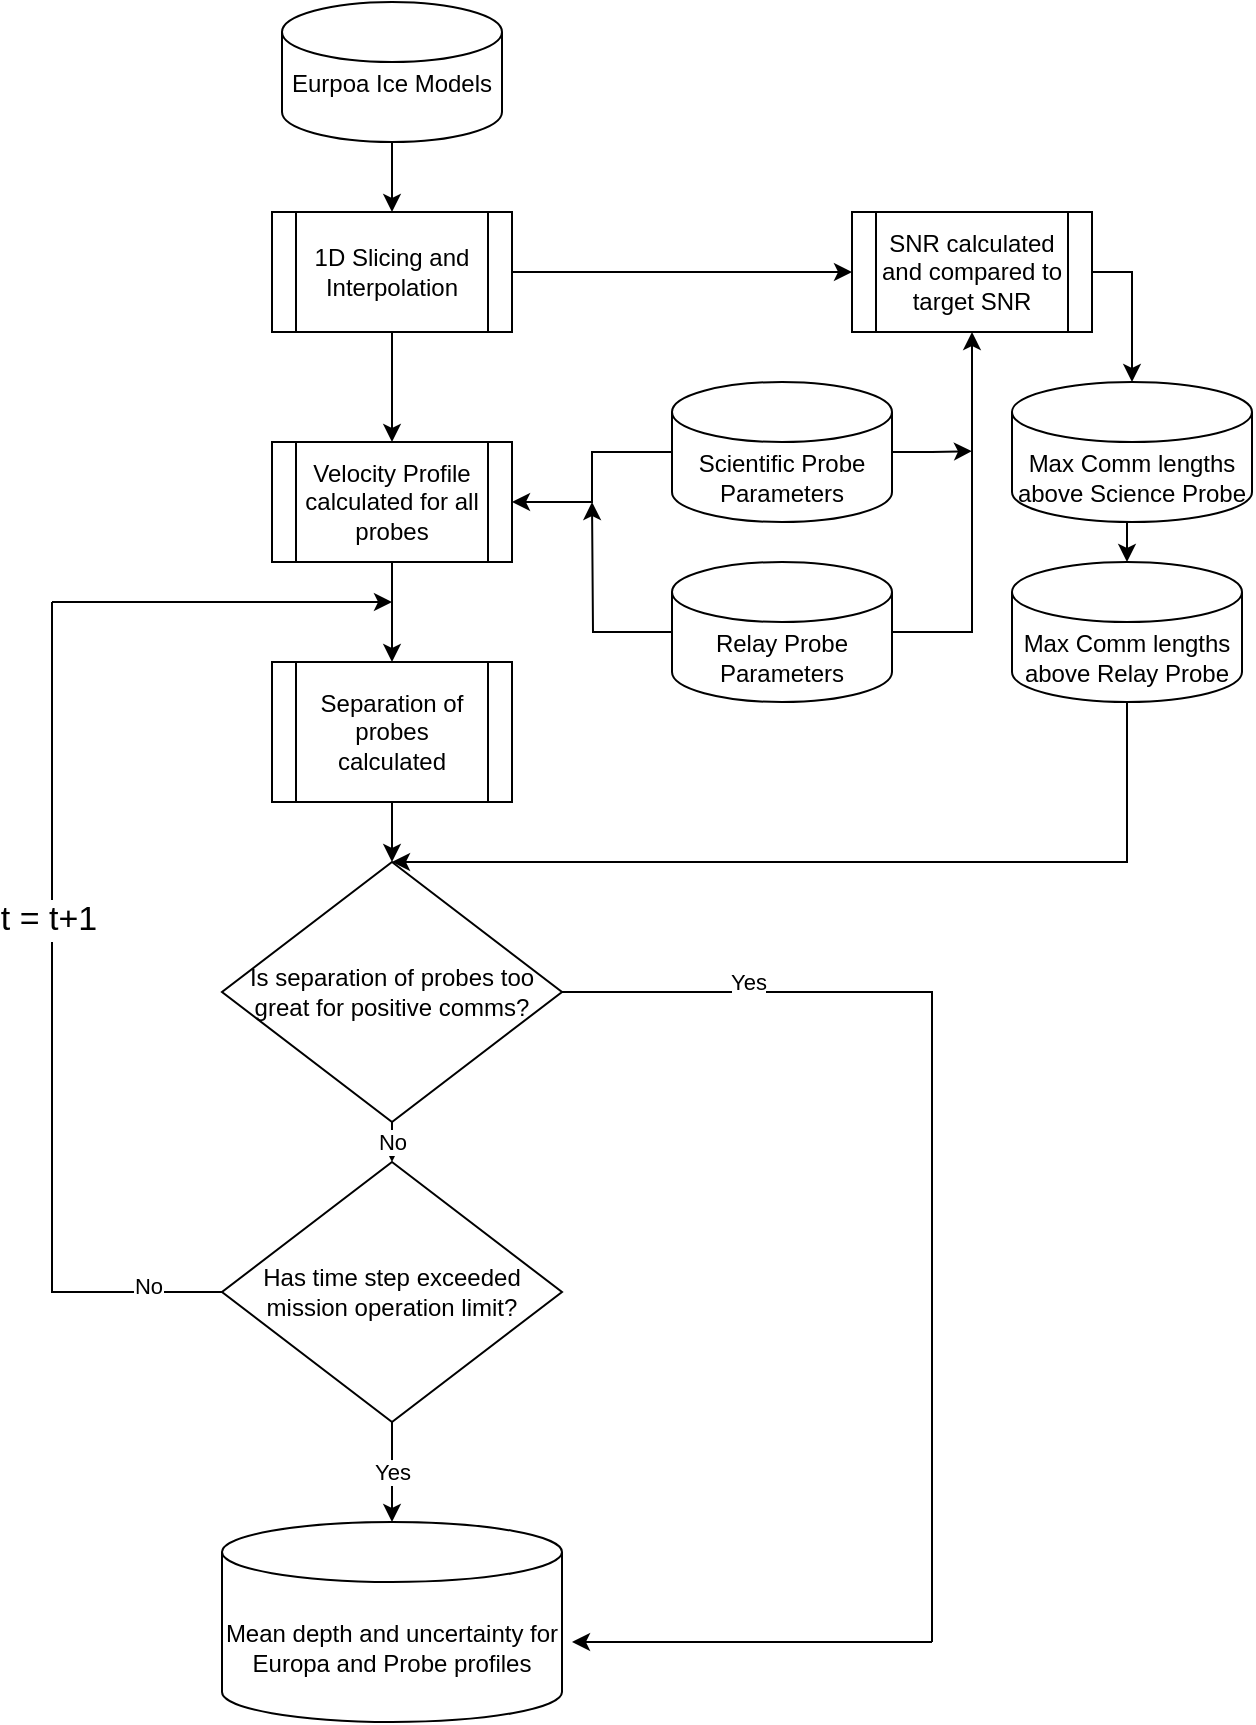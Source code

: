 <mxfile version="24.3.1" type="github">
  <diagram name="Page-1" id="zxkQnWkxhJP1V7UFIvOv">
    <mxGraphModel dx="1137" dy="764" grid="1" gridSize="10" guides="1" tooltips="1" connect="1" arrows="1" fold="1" page="1" pageScale="1" pageWidth="827" pageHeight="1169" math="0" shadow="0">
      <root>
        <mxCell id="0" />
        <mxCell id="1" parent="0" />
        <mxCell id="BvDiLbhkmywkY8nyMA_M-14" value="" style="edgeStyle=orthogonalEdgeStyle;rounded=0;orthogonalLoop=1;jettySize=auto;html=1;" parent="1" source="BvDiLbhkmywkY8nyMA_M-1" target="BvDiLbhkmywkY8nyMA_M-2" edge="1">
          <mxGeometry relative="1" as="geometry" />
        </mxCell>
        <mxCell id="BvDiLbhkmywkY8nyMA_M-1" value="Eurpoa Ice Models&lt;div&gt;&lt;br&gt;&lt;/div&gt;" style="shape=cylinder3;whiteSpace=wrap;html=1;boundedLbl=1;backgroundOutline=1;size=15;" parent="1" vertex="1">
          <mxGeometry x="195" width="110" height="70" as="geometry" />
        </mxCell>
        <mxCell id="BvDiLbhkmywkY8nyMA_M-15" style="edgeStyle=orthogonalEdgeStyle;rounded=0;orthogonalLoop=1;jettySize=auto;html=1;" parent="1" source="BvDiLbhkmywkY8nyMA_M-2" target="BvDiLbhkmywkY8nyMA_M-5" edge="1">
          <mxGeometry relative="1" as="geometry" />
        </mxCell>
        <mxCell id="BvDiLbhkmywkY8nyMA_M-26" style="edgeStyle=orthogonalEdgeStyle;rounded=0;orthogonalLoop=1;jettySize=auto;html=1;exitX=0.5;exitY=1;exitDx=0;exitDy=0;entryX=0.5;entryY=0;entryDx=0;entryDy=0;" parent="1" source="BvDiLbhkmywkY8nyMA_M-2" target="BvDiLbhkmywkY8nyMA_M-9" edge="1">
          <mxGeometry relative="1" as="geometry" />
        </mxCell>
        <mxCell id="BvDiLbhkmywkY8nyMA_M-2" value="1D Slicing and Interpolation" style="shape=process;whiteSpace=wrap;html=1;backgroundOutline=1;" parent="1" vertex="1">
          <mxGeometry x="190" y="105" width="120" height="60" as="geometry" />
        </mxCell>
        <mxCell id="BvDiLbhkmywkY8nyMA_M-21" style="edgeStyle=orthogonalEdgeStyle;rounded=0;orthogonalLoop=1;jettySize=auto;html=1;exitX=0;exitY=0.5;exitDx=0;exitDy=0;exitPerimeter=0;entryX=1;entryY=0.5;entryDx=0;entryDy=0;" parent="1" source="BvDiLbhkmywkY8nyMA_M-3" target="BvDiLbhkmywkY8nyMA_M-9" edge="1">
          <mxGeometry relative="1" as="geometry" />
        </mxCell>
        <mxCell id="BvDiLbhkmywkY8nyMA_M-25" style="edgeStyle=orthogonalEdgeStyle;rounded=0;orthogonalLoop=1;jettySize=auto;html=1;exitX=1;exitY=0.5;exitDx=0;exitDy=0;exitPerimeter=0;" parent="1" source="BvDiLbhkmywkY8nyMA_M-3" edge="1">
          <mxGeometry relative="1" as="geometry">
            <mxPoint x="540" y="224.571" as="targetPoint" />
          </mxGeometry>
        </mxCell>
        <mxCell id="BvDiLbhkmywkY8nyMA_M-3" value="&lt;div&gt;Scientific Probe Parameters&lt;/div&gt;" style="shape=cylinder3;whiteSpace=wrap;html=1;boundedLbl=1;backgroundOutline=1;size=15;" parent="1" vertex="1">
          <mxGeometry x="390" y="190" width="110" height="70" as="geometry" />
        </mxCell>
        <mxCell id="BvDiLbhkmywkY8nyMA_M-23" style="edgeStyle=orthogonalEdgeStyle;rounded=0;orthogonalLoop=1;jettySize=auto;html=1;exitX=0;exitY=0.5;exitDx=0;exitDy=0;exitPerimeter=0;" parent="1" source="BvDiLbhkmywkY8nyMA_M-4" edge="1">
          <mxGeometry relative="1" as="geometry">
            <mxPoint x="350" y="250" as="targetPoint" />
          </mxGeometry>
        </mxCell>
        <mxCell id="BvDiLbhkmywkY8nyMA_M-24" style="edgeStyle=orthogonalEdgeStyle;rounded=0;orthogonalLoop=1;jettySize=auto;html=1;entryX=0.5;entryY=1;entryDx=0;entryDy=0;" parent="1" source="BvDiLbhkmywkY8nyMA_M-4" target="BvDiLbhkmywkY8nyMA_M-5" edge="1">
          <mxGeometry relative="1" as="geometry">
            <mxPoint x="540" y="180" as="targetPoint" />
            <Array as="points">
              <mxPoint x="540" y="315" />
            </Array>
          </mxGeometry>
        </mxCell>
        <mxCell id="BvDiLbhkmywkY8nyMA_M-4" value="&lt;div&gt;Relay Probe Parameters&lt;/div&gt;" style="shape=cylinder3;whiteSpace=wrap;html=1;boundedLbl=1;backgroundOutline=1;size=15;" parent="1" vertex="1">
          <mxGeometry x="390" y="280" width="110" height="70" as="geometry" />
        </mxCell>
        <mxCell id="BvDiLbhkmywkY8nyMA_M-18" style="edgeStyle=orthogonalEdgeStyle;rounded=0;orthogonalLoop=1;jettySize=auto;html=1;entryX=0.5;entryY=0;entryDx=0;entryDy=0;entryPerimeter=0;" parent="1" source="BvDiLbhkmywkY8nyMA_M-5" target="BvDiLbhkmywkY8nyMA_M-6" edge="1">
          <mxGeometry relative="1" as="geometry">
            <mxPoint x="630" y="180" as="targetPoint" />
            <Array as="points">
              <mxPoint x="620" y="135" />
            </Array>
          </mxGeometry>
        </mxCell>
        <mxCell id="BvDiLbhkmywkY8nyMA_M-5" value="SNR calculated and compared to target SNR" style="shape=process;whiteSpace=wrap;html=1;backgroundOutline=1;" parent="1" vertex="1">
          <mxGeometry x="480" y="105" width="120" height="60" as="geometry" />
        </mxCell>
        <mxCell id="BvDiLbhkmywkY8nyMA_M-6" value="Max Comm lengths above Science Probe" style="shape=cylinder3;whiteSpace=wrap;html=1;boundedLbl=1;backgroundOutline=1;size=15;" parent="1" vertex="1">
          <mxGeometry x="560" y="190" width="120" height="70" as="geometry" />
        </mxCell>
        <mxCell id="BvDiLbhkmywkY8nyMA_M-20" style="edgeStyle=orthogonalEdgeStyle;rounded=0;orthogonalLoop=1;jettySize=auto;html=1;entryX=0.5;entryY=0;entryDx=0;entryDy=0;" parent="1" source="BvDiLbhkmywkY8nyMA_M-7" target="BvDiLbhkmywkY8nyMA_M-10" edge="1">
          <mxGeometry relative="1" as="geometry">
            <Array as="points">
              <mxPoint x="618" y="430" />
            </Array>
          </mxGeometry>
        </mxCell>
        <mxCell id="BvDiLbhkmywkY8nyMA_M-7" value="Max Comm lengths above Relay Probe" style="shape=cylinder3;whiteSpace=wrap;html=1;boundedLbl=1;backgroundOutline=1;size=15;" parent="1" vertex="1">
          <mxGeometry x="560" y="280" width="115" height="70" as="geometry" />
        </mxCell>
        <mxCell id="BvDiLbhkmywkY8nyMA_M-28" style="edgeStyle=orthogonalEdgeStyle;rounded=0;orthogonalLoop=1;jettySize=auto;html=1;exitX=0.5;exitY=1;exitDx=0;exitDy=0;entryX=0.5;entryY=0;entryDx=0;entryDy=0;" parent="1" source="BvDiLbhkmywkY8nyMA_M-8" target="BvDiLbhkmywkY8nyMA_M-10" edge="1">
          <mxGeometry relative="1" as="geometry" />
        </mxCell>
        <mxCell id="BvDiLbhkmywkY8nyMA_M-8" value="Separation of probes calculated" style="shape=process;whiteSpace=wrap;html=1;backgroundOutline=1;" parent="1" vertex="1">
          <mxGeometry x="190" y="330" width="120" height="70" as="geometry" />
        </mxCell>
        <mxCell id="BvDiLbhkmywkY8nyMA_M-27" style="edgeStyle=orthogonalEdgeStyle;rounded=0;orthogonalLoop=1;jettySize=auto;html=1;exitX=0.5;exitY=1;exitDx=0;exitDy=0;entryX=0.5;entryY=0;entryDx=0;entryDy=0;" parent="1" source="BvDiLbhkmywkY8nyMA_M-9" target="BvDiLbhkmywkY8nyMA_M-8" edge="1">
          <mxGeometry relative="1" as="geometry" />
        </mxCell>
        <mxCell id="BvDiLbhkmywkY8nyMA_M-9" value="Velocity Profile calculated for all probes" style="shape=process;whiteSpace=wrap;html=1;backgroundOutline=1;" parent="1" vertex="1">
          <mxGeometry x="190" y="220" width="120" height="60" as="geometry" />
        </mxCell>
        <mxCell id="BvDiLbhkmywkY8nyMA_M-29" value="No" style="edgeStyle=orthogonalEdgeStyle;rounded=0;orthogonalLoop=1;jettySize=auto;html=1;exitX=0.5;exitY=1;exitDx=0;exitDy=0;entryX=0.5;entryY=0;entryDx=0;entryDy=0;" parent="1" source="BvDiLbhkmywkY8nyMA_M-10" target="BvDiLbhkmywkY8nyMA_M-11" edge="1">
          <mxGeometry relative="1" as="geometry" />
        </mxCell>
        <mxCell id="BvDiLbhkmywkY8nyMA_M-10" value="&lt;font style=&quot;font-size: 12px;&quot;&gt;Is separation of probes too great for positive comms?&lt;/font&gt;" style="rhombus;whiteSpace=wrap;html=1;" parent="1" vertex="1">
          <mxGeometry x="165" y="430" width="170" height="130" as="geometry" />
        </mxCell>
        <mxCell id="BvDiLbhkmywkY8nyMA_M-11" value="Has time step exceeded mission operation limit?" style="rhombus;whiteSpace=wrap;html=1;" parent="1" vertex="1">
          <mxGeometry x="165" y="580" width="170" height="130" as="geometry" />
        </mxCell>
        <mxCell id="BvDiLbhkmywkY8nyMA_M-13" value="Mean depth and uncertainty for Europa and Probe profiles" style="shape=cylinder3;whiteSpace=wrap;html=1;boundedLbl=1;backgroundOutline=1;size=15;" parent="1" vertex="1">
          <mxGeometry x="165" y="760" width="170" height="100" as="geometry" />
        </mxCell>
        <mxCell id="BvDiLbhkmywkY8nyMA_M-19" style="edgeStyle=orthogonalEdgeStyle;rounded=0;orthogonalLoop=1;jettySize=auto;html=1;exitX=0.5;exitY=1;exitDx=0;exitDy=0;exitPerimeter=0;entryX=0.5;entryY=0;entryDx=0;entryDy=0;entryPerimeter=0;" parent="1" source="BvDiLbhkmywkY8nyMA_M-6" target="BvDiLbhkmywkY8nyMA_M-7" edge="1">
          <mxGeometry relative="1" as="geometry" />
        </mxCell>
        <mxCell id="BvDiLbhkmywkY8nyMA_M-30" value="Yes" style="edgeStyle=orthogonalEdgeStyle;rounded=0;orthogonalLoop=1;jettySize=auto;html=1;exitX=0.5;exitY=1;exitDx=0;exitDy=0;entryX=0.5;entryY=0;entryDx=0;entryDy=0;entryPerimeter=0;" parent="1" source="BvDiLbhkmywkY8nyMA_M-11" target="BvDiLbhkmywkY8nyMA_M-13" edge="1">
          <mxGeometry relative="1" as="geometry" />
        </mxCell>
        <mxCell id="BvDiLbhkmywkY8nyMA_M-36" value="" style="endArrow=none;html=1;rounded=0;entryX=0;entryY=0.5;entryDx=0;entryDy=0;" parent="1" target="BvDiLbhkmywkY8nyMA_M-11" edge="1">
          <mxGeometry width="50" height="50" relative="1" as="geometry">
            <mxPoint x="80" y="300" as="sourcePoint" />
            <mxPoint x="520" y="530" as="targetPoint" />
            <Array as="points">
              <mxPoint x="80" y="645" />
            </Array>
          </mxGeometry>
        </mxCell>
        <mxCell id="BvDiLbhkmywkY8nyMA_M-39" value="t = t+1" style="edgeLabel;html=1;align=center;verticalAlign=middle;resizable=0;points=[];fontSize=17;" parent="BvDiLbhkmywkY8nyMA_M-36" vertex="1" connectable="0">
          <mxGeometry x="-0.261" y="-2" relative="1" as="geometry">
            <mxPoint as="offset" />
          </mxGeometry>
        </mxCell>
        <mxCell id="BvDiLbhkmywkY8nyMA_M-40" value="No" style="edgeLabel;html=1;align=center;verticalAlign=middle;resizable=0;points=[];" parent="BvDiLbhkmywkY8nyMA_M-36" vertex="1" connectable="0">
          <mxGeometry x="0.829" y="3" relative="1" as="geometry">
            <mxPoint as="offset" />
          </mxGeometry>
        </mxCell>
        <mxCell id="BvDiLbhkmywkY8nyMA_M-38" value="" style="endArrow=classic;html=1;rounded=0;" parent="1" edge="1">
          <mxGeometry width="50" height="50" relative="1" as="geometry">
            <mxPoint x="80" y="300" as="sourcePoint" />
            <mxPoint x="250" y="300" as="targetPoint" />
          </mxGeometry>
        </mxCell>
        <mxCell id="BvDiLbhkmywkY8nyMA_M-43" value="" style="endArrow=none;html=1;rounded=0;exitX=1;exitY=0.5;exitDx=0;exitDy=0;" parent="1" source="BvDiLbhkmywkY8nyMA_M-10" edge="1">
          <mxGeometry width="50" height="50" relative="1" as="geometry">
            <mxPoint x="470" y="580" as="sourcePoint" />
            <mxPoint x="520" y="820" as="targetPoint" />
            <Array as="points">
              <mxPoint x="520" y="495" />
            </Array>
          </mxGeometry>
        </mxCell>
        <mxCell id="BvDiLbhkmywkY8nyMA_M-46" value="Yes" style="edgeLabel;html=1;align=center;verticalAlign=middle;resizable=0;points=[];" parent="BvDiLbhkmywkY8nyMA_M-43" vertex="1" connectable="0">
          <mxGeometry x="-0.635" y="5" relative="1" as="geometry">
            <mxPoint as="offset" />
          </mxGeometry>
        </mxCell>
        <mxCell id="BvDiLbhkmywkY8nyMA_M-44" value="" style="endArrow=classic;html=1;rounded=0;" parent="1" edge="1">
          <mxGeometry width="50" height="50" relative="1" as="geometry">
            <mxPoint x="520" y="820" as="sourcePoint" />
            <mxPoint x="340" y="820" as="targetPoint" />
          </mxGeometry>
        </mxCell>
      </root>
    </mxGraphModel>
  </diagram>
</mxfile>
